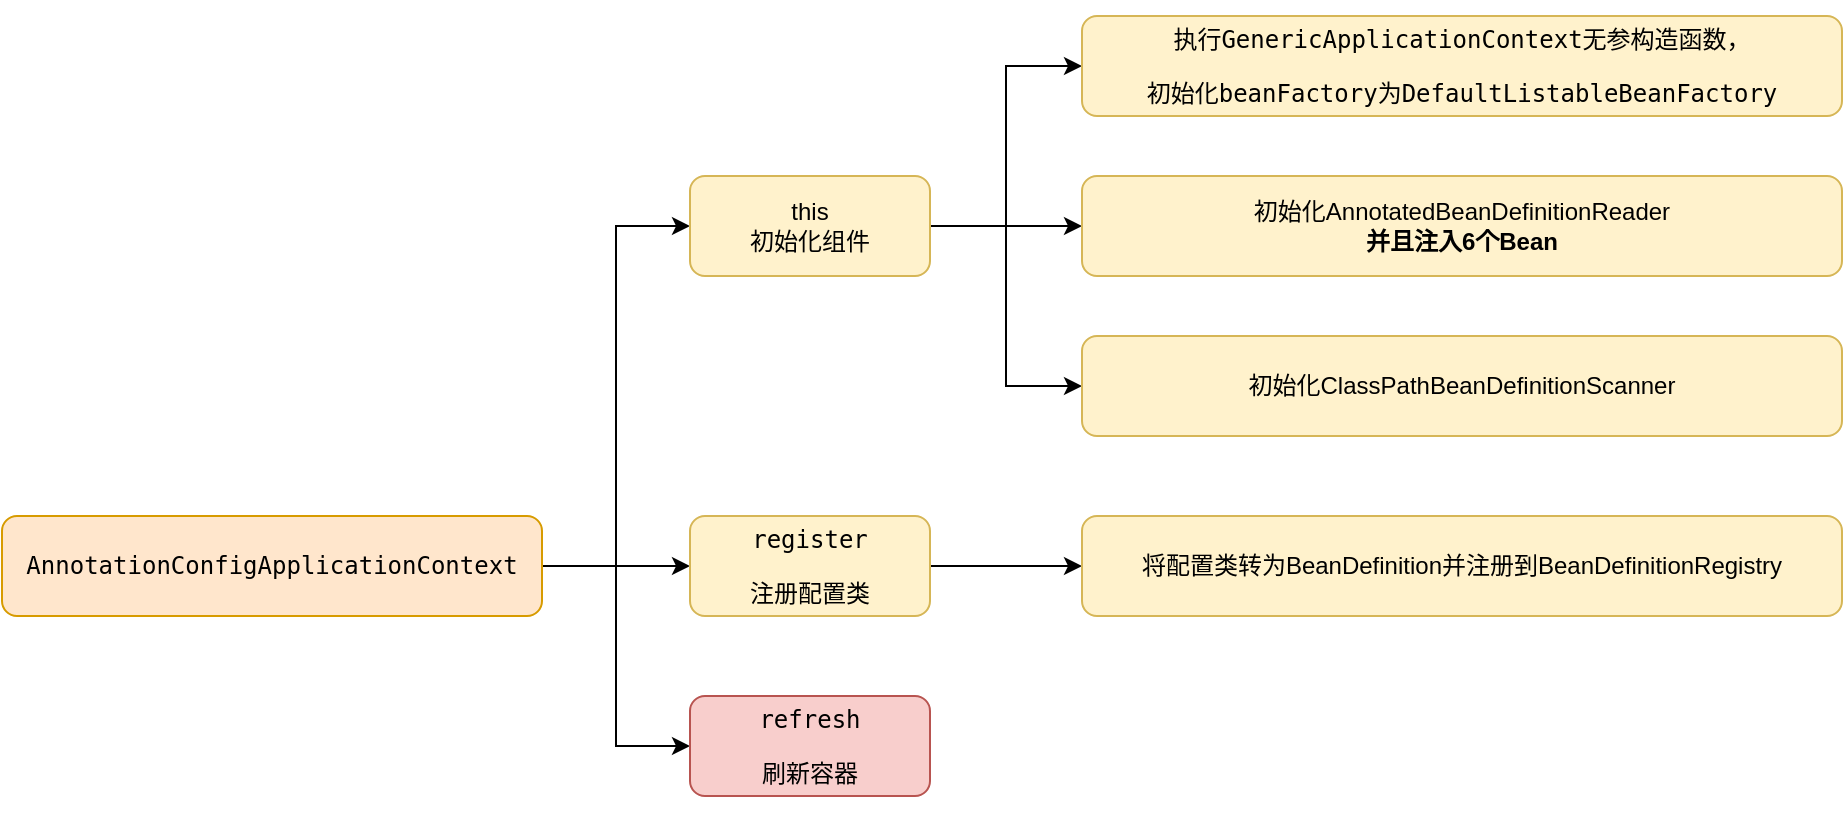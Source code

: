 <mxfile version="14.5.3" type="github">
  <diagram id="cTsIDNshQpALD4lZKKJo" name="Page-1">
    <mxGraphModel dx="946" dy="1705" grid="1" gridSize="10" guides="1" tooltips="1" connect="1" arrows="1" fold="1" page="1" pageScale="1" pageWidth="827" pageHeight="1169" math="0" shadow="0">
      <root>
        <mxCell id="0" />
        <mxCell id="1" parent="0" />
        <mxCell id="OZ0cQjbIUvIi7hMA9QfN-11" style="edgeStyle=orthogonalEdgeStyle;rounded=0;orthogonalLoop=1;jettySize=auto;html=1;exitX=1;exitY=0.5;exitDx=0;exitDy=0;entryX=0;entryY=0.5;entryDx=0;entryDy=0;" edge="1" parent="1" source="OZ0cQjbIUvIi7hMA9QfN-1" target="OZ0cQjbIUvIi7hMA9QfN-3">
          <mxGeometry relative="1" as="geometry" />
        </mxCell>
        <mxCell id="OZ0cQjbIUvIi7hMA9QfN-12" style="edgeStyle=orthogonalEdgeStyle;rounded=0;orthogonalLoop=1;jettySize=auto;html=1;exitX=1;exitY=0.5;exitDx=0;exitDy=0;entryX=0;entryY=0.5;entryDx=0;entryDy=0;" edge="1" parent="1" source="OZ0cQjbIUvIi7hMA9QfN-1" target="OZ0cQjbIUvIi7hMA9QfN-4">
          <mxGeometry relative="1" as="geometry" />
        </mxCell>
        <mxCell id="OZ0cQjbIUvIi7hMA9QfN-13" style="edgeStyle=orthogonalEdgeStyle;rounded=0;orthogonalLoop=1;jettySize=auto;html=1;exitX=1;exitY=0.5;exitDx=0;exitDy=0;entryX=0;entryY=0.5;entryDx=0;entryDy=0;" edge="1" parent="1" source="OZ0cQjbIUvIi7hMA9QfN-1" target="OZ0cQjbIUvIi7hMA9QfN-5">
          <mxGeometry relative="1" as="geometry" />
        </mxCell>
        <mxCell id="OZ0cQjbIUvIi7hMA9QfN-1" value="&lt;pre&gt;AnnotationConfigApplicationContext&lt;/pre&gt;" style="rounded=1;whiteSpace=wrap;html=1;fillColor=#ffe6cc;strokeColor=#d79b00;" vertex="1" parent="1">
          <mxGeometry x="10" y="240" width="270" height="50" as="geometry" />
        </mxCell>
        <mxCell id="OZ0cQjbIUvIi7hMA9QfN-15" style="edgeStyle=orthogonalEdgeStyle;rounded=0;orthogonalLoop=1;jettySize=auto;html=1;exitX=1;exitY=0.5;exitDx=0;exitDy=0;entryX=0;entryY=0.5;entryDx=0;entryDy=0;" edge="1" parent="1" source="OZ0cQjbIUvIi7hMA9QfN-3" target="OZ0cQjbIUvIi7hMA9QfN-6">
          <mxGeometry relative="1" as="geometry" />
        </mxCell>
        <mxCell id="OZ0cQjbIUvIi7hMA9QfN-16" style="edgeStyle=orthogonalEdgeStyle;rounded=0;orthogonalLoop=1;jettySize=auto;html=1;exitX=1;exitY=0.5;exitDx=0;exitDy=0;entryX=0;entryY=0.5;entryDx=0;entryDy=0;" edge="1" parent="1" source="OZ0cQjbIUvIi7hMA9QfN-3" target="OZ0cQjbIUvIi7hMA9QfN-7">
          <mxGeometry relative="1" as="geometry" />
        </mxCell>
        <mxCell id="OZ0cQjbIUvIi7hMA9QfN-17" style="edgeStyle=orthogonalEdgeStyle;rounded=0;orthogonalLoop=1;jettySize=auto;html=1;exitX=1;exitY=0.5;exitDx=0;exitDy=0;entryX=0;entryY=0.5;entryDx=0;entryDy=0;" edge="1" parent="1" source="OZ0cQjbIUvIi7hMA9QfN-3" target="OZ0cQjbIUvIi7hMA9QfN-8">
          <mxGeometry relative="1" as="geometry" />
        </mxCell>
        <mxCell id="OZ0cQjbIUvIi7hMA9QfN-3" value="this&lt;br&gt;初始化组件" style="rounded=1;whiteSpace=wrap;html=1;fillColor=#fff2cc;strokeColor=#d6b656;" vertex="1" parent="1">
          <mxGeometry x="354" y="70" width="120" height="50" as="geometry" />
        </mxCell>
        <mxCell id="OZ0cQjbIUvIi7hMA9QfN-14" style="edgeStyle=orthogonalEdgeStyle;rounded=0;orthogonalLoop=1;jettySize=auto;html=1;exitX=1;exitY=0.5;exitDx=0;exitDy=0;entryX=0;entryY=0.5;entryDx=0;entryDy=0;" edge="1" parent="1" source="OZ0cQjbIUvIi7hMA9QfN-4" target="OZ0cQjbIUvIi7hMA9QfN-10">
          <mxGeometry relative="1" as="geometry" />
        </mxCell>
        <mxCell id="OZ0cQjbIUvIi7hMA9QfN-4" value="&lt;pre&gt;register&lt;/pre&gt;&lt;pre&gt;注册配置类&lt;/pre&gt;" style="rounded=1;whiteSpace=wrap;html=1;fillColor=#fff2cc;strokeColor=#d6b656;" vertex="1" parent="1">
          <mxGeometry x="354" y="240" width="120" height="50" as="geometry" />
        </mxCell>
        <mxCell id="OZ0cQjbIUvIi7hMA9QfN-5" value="&lt;pre&gt;&lt;pre&gt;refresh&lt;/pre&gt;&lt;pre&gt;刷新容器&lt;/pre&gt;&lt;/pre&gt;" style="rounded=1;whiteSpace=wrap;html=1;fillColor=#f8cecc;strokeColor=#b85450;" vertex="1" parent="1">
          <mxGeometry x="354" y="330" width="120" height="50" as="geometry" />
        </mxCell>
        <mxCell id="OZ0cQjbIUvIi7hMA9QfN-6" value="&lt;pre&gt;&lt;pre&gt;执行GenericApplicationContext无参构造函数，&lt;/pre&gt;&lt;pre&gt;初始化beanFactory为DefaultListableBeanFactory&lt;/pre&gt;&lt;/pre&gt;" style="rounded=1;whiteSpace=wrap;html=1;fillColor=#fff2cc;strokeColor=#d6b656;" vertex="1" parent="1">
          <mxGeometry x="550" y="-10" width="380" height="50" as="geometry" />
        </mxCell>
        <mxCell id="OZ0cQjbIUvIi7hMA9QfN-7" value="初始化AnnotatedBeanDefinitionReader&lt;br&gt;&lt;b&gt;并且注入6个Bean&lt;/b&gt;" style="rounded=1;whiteSpace=wrap;html=1;fillColor=#fff2cc;strokeColor=#d6b656;" vertex="1" parent="1">
          <mxGeometry x="550" y="70" width="380" height="50" as="geometry" />
        </mxCell>
        <mxCell id="OZ0cQjbIUvIi7hMA9QfN-8" value="初始化ClassPathBeanDefinitionScanner" style="rounded=1;whiteSpace=wrap;html=1;fillColor=#fff2cc;strokeColor=#d6b656;" vertex="1" parent="1">
          <mxGeometry x="550" y="150" width="380" height="50" as="geometry" />
        </mxCell>
        <mxCell id="OZ0cQjbIUvIi7hMA9QfN-10" value="将配置类转为BeanDefinition并注册到BeanDefinitionRegistry" style="rounded=1;whiteSpace=wrap;html=1;fillColor=#fff2cc;strokeColor=#d6b656;" vertex="1" parent="1">
          <mxGeometry x="550" y="240" width="380" height="50" as="geometry" />
        </mxCell>
      </root>
    </mxGraphModel>
  </diagram>
</mxfile>
